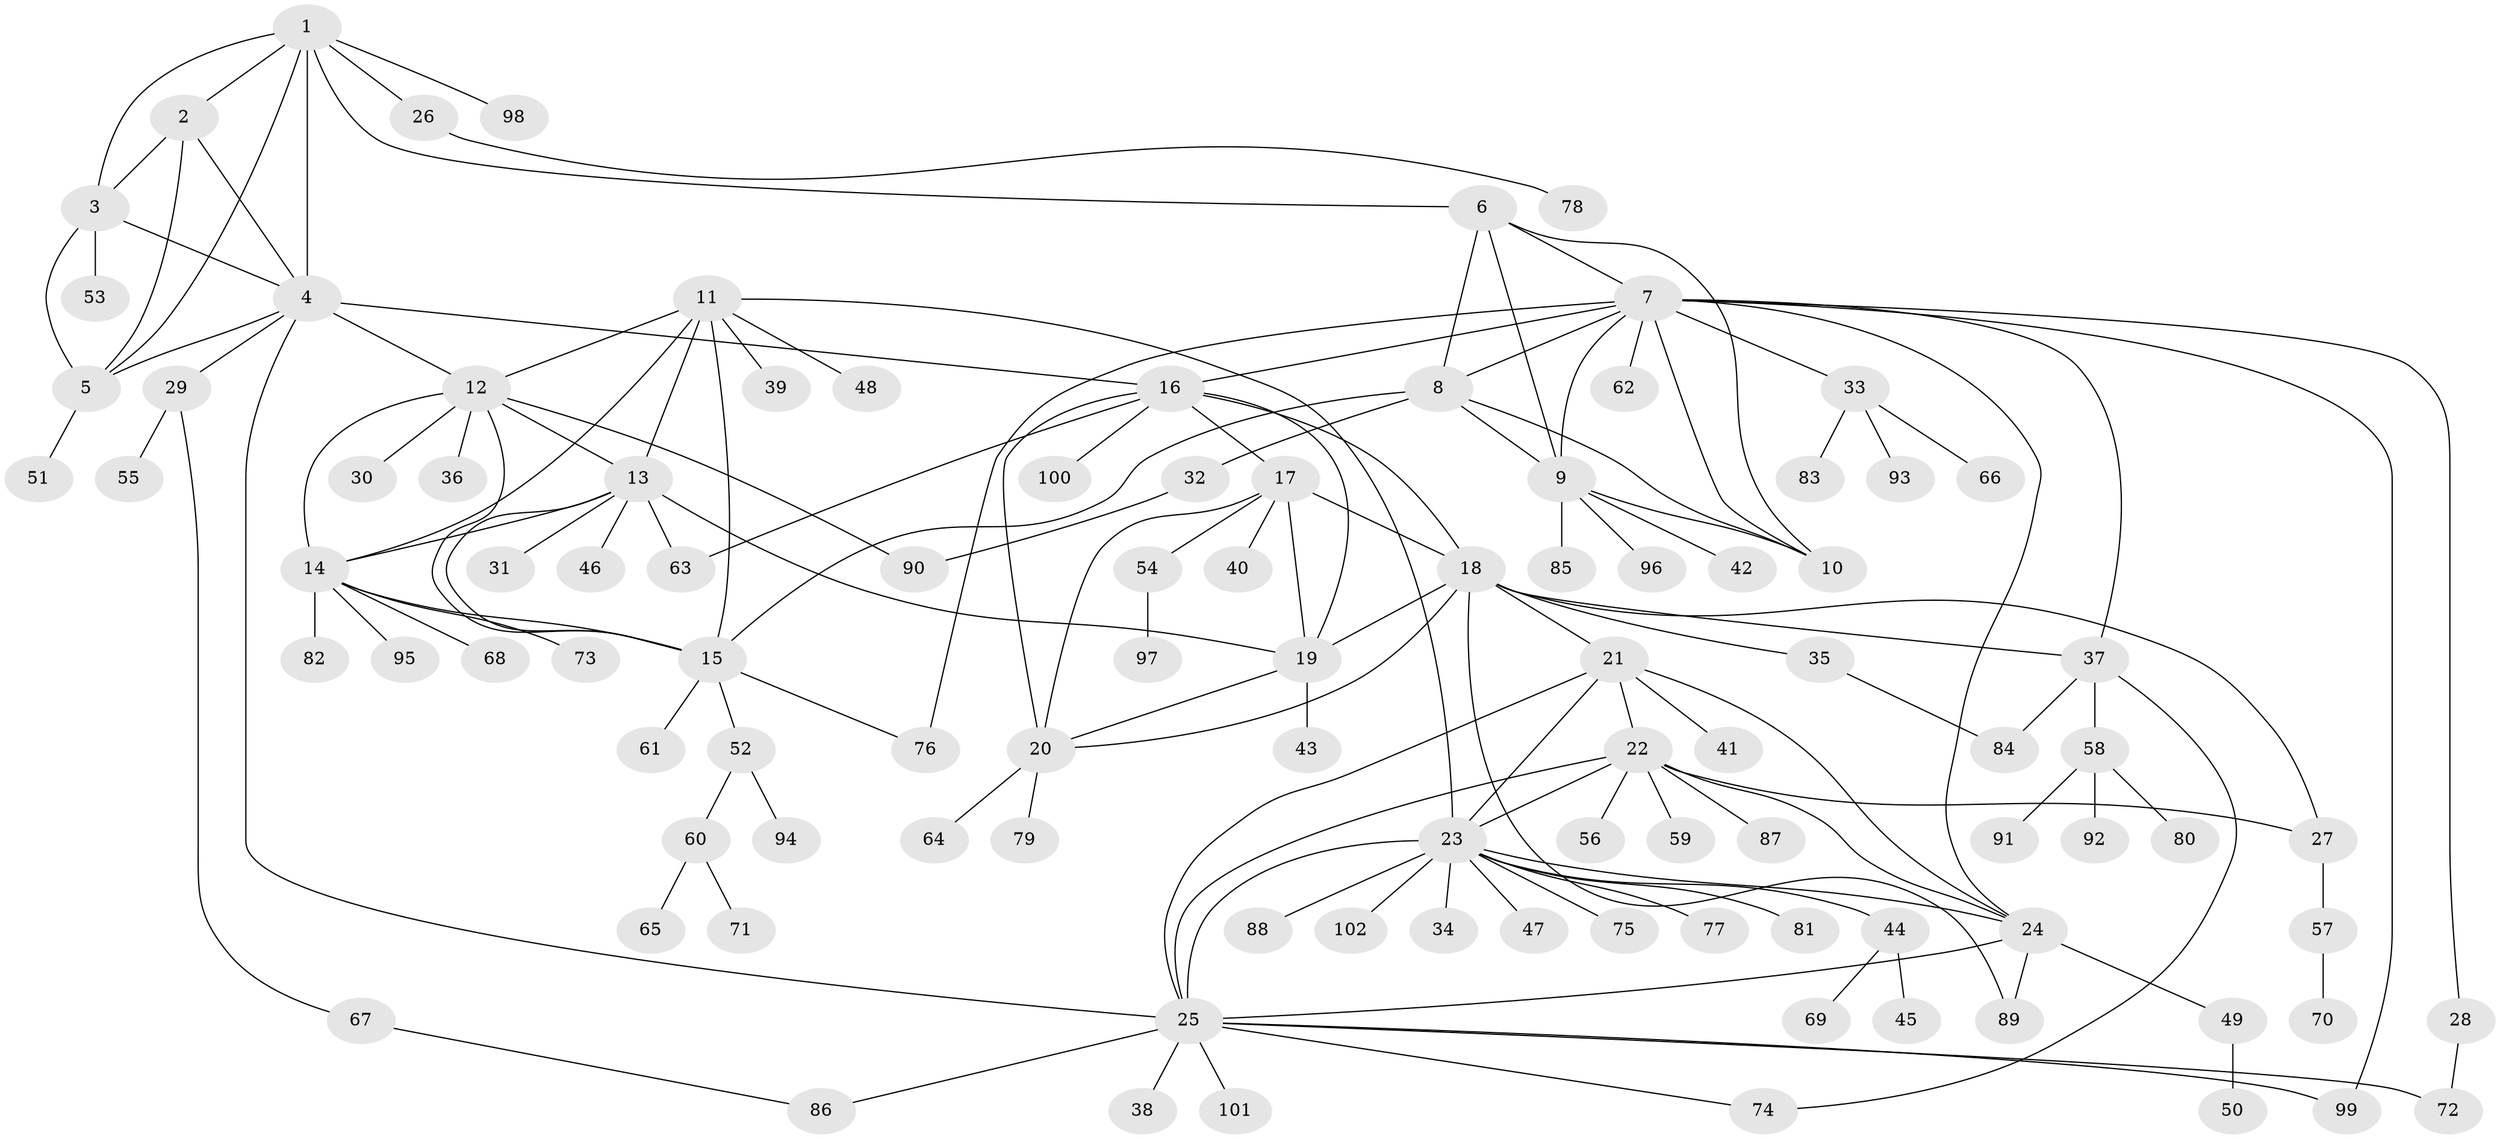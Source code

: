 // Generated by graph-tools (version 1.1) at 2025/16/03/09/25 04:16:09]
// undirected, 102 vertices, 148 edges
graph export_dot {
graph [start="1"]
  node [color=gray90,style=filled];
  1;
  2;
  3;
  4;
  5;
  6;
  7;
  8;
  9;
  10;
  11;
  12;
  13;
  14;
  15;
  16;
  17;
  18;
  19;
  20;
  21;
  22;
  23;
  24;
  25;
  26;
  27;
  28;
  29;
  30;
  31;
  32;
  33;
  34;
  35;
  36;
  37;
  38;
  39;
  40;
  41;
  42;
  43;
  44;
  45;
  46;
  47;
  48;
  49;
  50;
  51;
  52;
  53;
  54;
  55;
  56;
  57;
  58;
  59;
  60;
  61;
  62;
  63;
  64;
  65;
  66;
  67;
  68;
  69;
  70;
  71;
  72;
  73;
  74;
  75;
  76;
  77;
  78;
  79;
  80;
  81;
  82;
  83;
  84;
  85;
  86;
  87;
  88;
  89;
  90;
  91;
  92;
  93;
  94;
  95;
  96;
  97;
  98;
  99;
  100;
  101;
  102;
  1 -- 2;
  1 -- 3;
  1 -- 4;
  1 -- 5;
  1 -- 6;
  1 -- 26;
  1 -- 98;
  2 -- 3;
  2 -- 4;
  2 -- 5;
  3 -- 4;
  3 -- 5;
  3 -- 53;
  4 -- 5;
  4 -- 12;
  4 -- 16;
  4 -- 25;
  4 -- 29;
  5 -- 51;
  6 -- 7;
  6 -- 8;
  6 -- 9;
  6 -- 10;
  7 -- 8;
  7 -- 9;
  7 -- 10;
  7 -- 16;
  7 -- 24;
  7 -- 28;
  7 -- 33;
  7 -- 37;
  7 -- 62;
  7 -- 76;
  7 -- 99;
  8 -- 9;
  8 -- 10;
  8 -- 15;
  8 -- 32;
  9 -- 10;
  9 -- 42;
  9 -- 85;
  9 -- 96;
  11 -- 12;
  11 -- 13;
  11 -- 14;
  11 -- 15;
  11 -- 23;
  11 -- 39;
  11 -- 48;
  12 -- 13;
  12 -- 14;
  12 -- 15;
  12 -- 30;
  12 -- 36;
  12 -- 90;
  13 -- 14;
  13 -- 15;
  13 -- 19;
  13 -- 31;
  13 -- 46;
  13 -- 63;
  14 -- 15;
  14 -- 68;
  14 -- 73;
  14 -- 82;
  14 -- 95;
  15 -- 52;
  15 -- 61;
  15 -- 76;
  16 -- 17;
  16 -- 18;
  16 -- 19;
  16 -- 20;
  16 -- 63;
  16 -- 100;
  17 -- 18;
  17 -- 19;
  17 -- 20;
  17 -- 40;
  17 -- 54;
  18 -- 19;
  18 -- 20;
  18 -- 21;
  18 -- 27;
  18 -- 35;
  18 -- 37;
  18 -- 89;
  19 -- 20;
  19 -- 43;
  20 -- 64;
  20 -- 79;
  21 -- 22;
  21 -- 23;
  21 -- 24;
  21 -- 25;
  21 -- 41;
  22 -- 23;
  22 -- 24;
  22 -- 25;
  22 -- 27;
  22 -- 56;
  22 -- 59;
  22 -- 87;
  23 -- 24;
  23 -- 25;
  23 -- 34;
  23 -- 44;
  23 -- 47;
  23 -- 75;
  23 -- 77;
  23 -- 81;
  23 -- 88;
  23 -- 102;
  24 -- 25;
  24 -- 49;
  24 -- 89;
  25 -- 38;
  25 -- 72;
  25 -- 74;
  25 -- 86;
  25 -- 99;
  25 -- 101;
  26 -- 78;
  27 -- 57;
  28 -- 72;
  29 -- 55;
  29 -- 67;
  32 -- 90;
  33 -- 66;
  33 -- 83;
  33 -- 93;
  35 -- 84;
  37 -- 58;
  37 -- 74;
  37 -- 84;
  44 -- 45;
  44 -- 69;
  49 -- 50;
  52 -- 60;
  52 -- 94;
  54 -- 97;
  57 -- 70;
  58 -- 80;
  58 -- 91;
  58 -- 92;
  60 -- 65;
  60 -- 71;
  67 -- 86;
}
